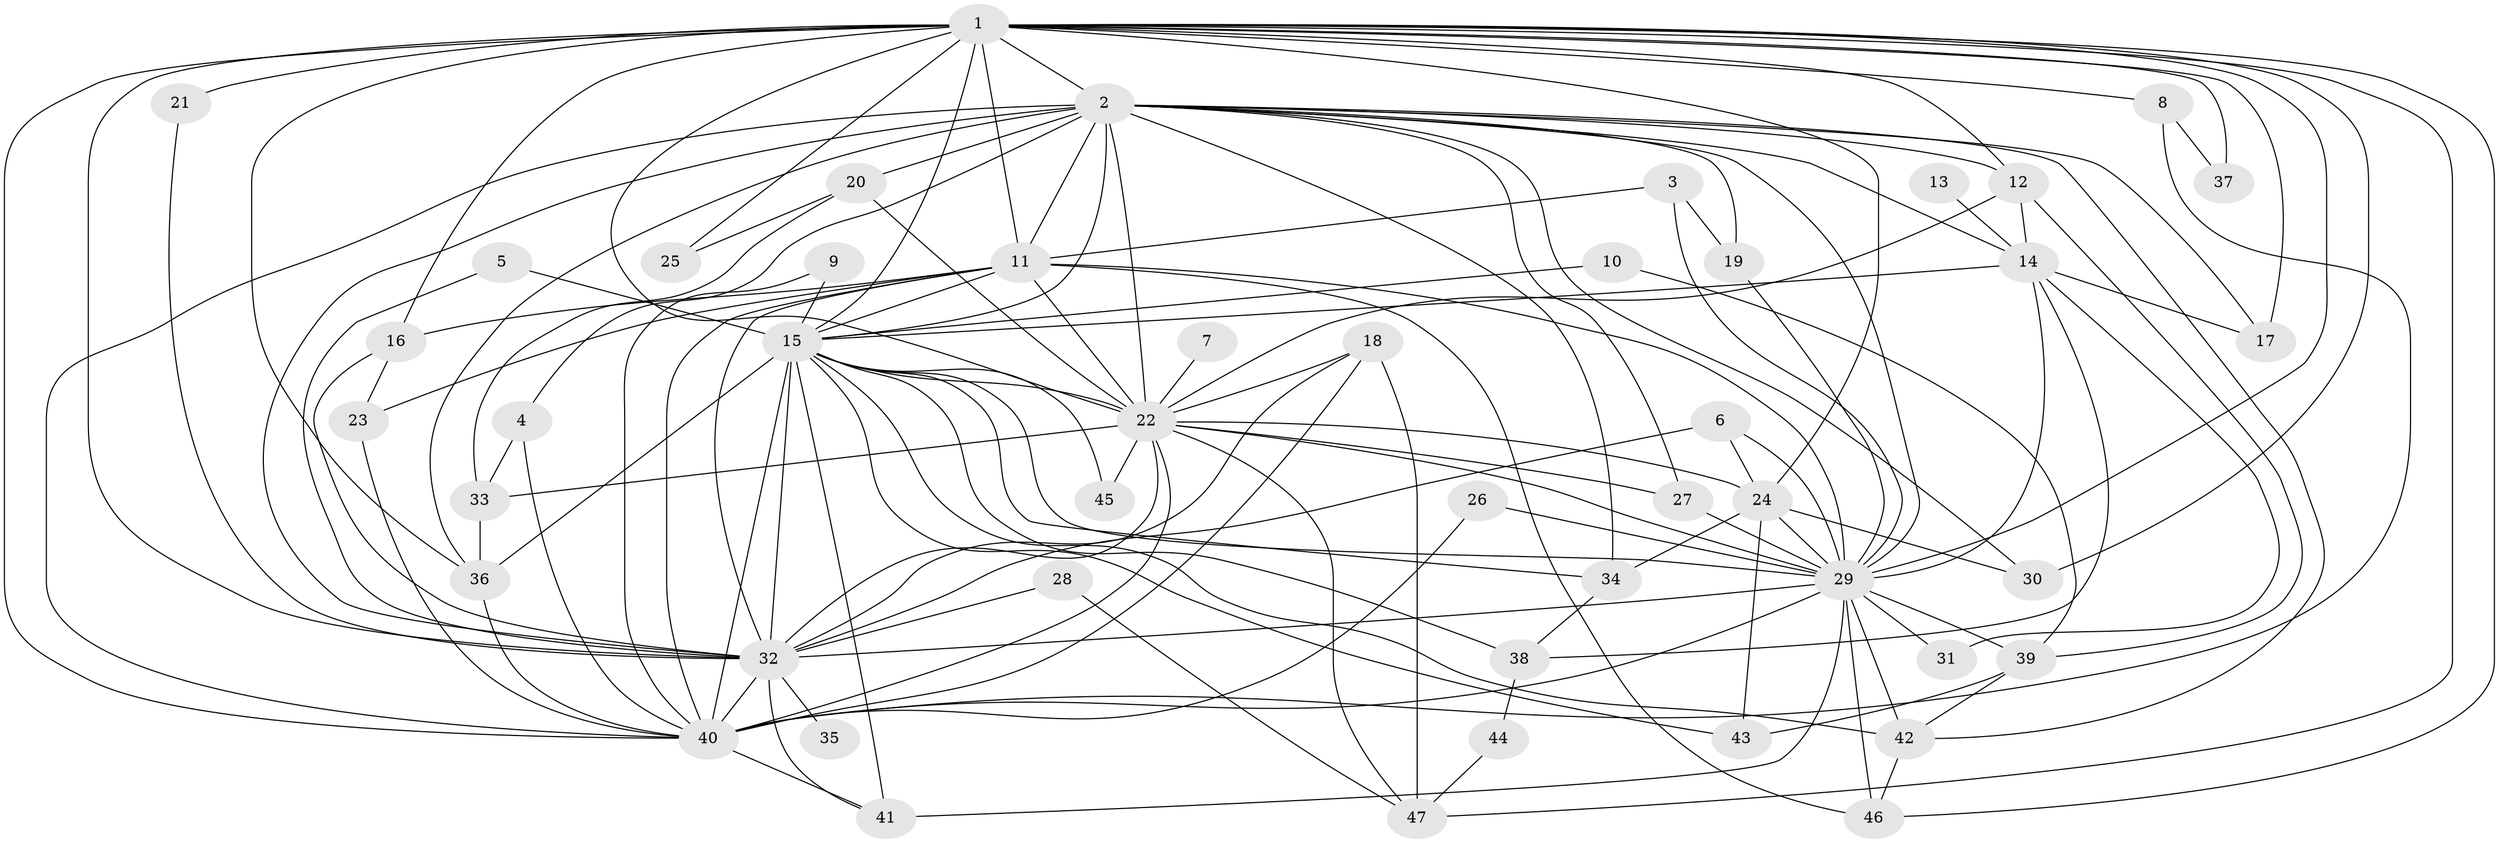 // original degree distribution, {24: 0.010638297872340425, 16: 0.02127659574468085, 19: 0.031914893617021274, 21: 0.010638297872340425, 23: 0.010638297872340425, 12: 0.010638297872340425, 27: 0.010638297872340425, 8: 0.010638297872340425, 3: 0.19148936170212766, 5: 0.07446808510638298, 2: 0.5531914893617021, 4: 0.05319148936170213, 9: 0.010638297872340425}
// Generated by graph-tools (version 1.1) at 2025/01/03/09/25 03:01:36]
// undirected, 47 vertices, 129 edges
graph export_dot {
graph [start="1"]
  node [color=gray90,style=filled];
  1;
  2;
  3;
  4;
  5;
  6;
  7;
  8;
  9;
  10;
  11;
  12;
  13;
  14;
  15;
  16;
  17;
  18;
  19;
  20;
  21;
  22;
  23;
  24;
  25;
  26;
  27;
  28;
  29;
  30;
  31;
  32;
  33;
  34;
  35;
  36;
  37;
  38;
  39;
  40;
  41;
  42;
  43;
  44;
  45;
  46;
  47;
  1 -- 2 [weight=4.0];
  1 -- 8 [weight=1.0];
  1 -- 11 [weight=2.0];
  1 -- 12 [weight=1.0];
  1 -- 15 [weight=2.0];
  1 -- 16 [weight=1.0];
  1 -- 17 [weight=1.0];
  1 -- 21 [weight=1.0];
  1 -- 22 [weight=4.0];
  1 -- 24 [weight=2.0];
  1 -- 25 [weight=2.0];
  1 -- 29 [weight=2.0];
  1 -- 30 [weight=1.0];
  1 -- 32 [weight=2.0];
  1 -- 36 [weight=1.0];
  1 -- 37 [weight=1.0];
  1 -- 40 [weight=2.0];
  1 -- 46 [weight=1.0];
  1 -- 47 [weight=1.0];
  2 -- 4 [weight=1.0];
  2 -- 11 [weight=2.0];
  2 -- 12 [weight=1.0];
  2 -- 14 [weight=1.0];
  2 -- 15 [weight=3.0];
  2 -- 17 [weight=1.0];
  2 -- 19 [weight=1.0];
  2 -- 20 [weight=1.0];
  2 -- 22 [weight=2.0];
  2 -- 27 [weight=1.0];
  2 -- 29 [weight=2.0];
  2 -- 30 [weight=1.0];
  2 -- 32 [weight=3.0];
  2 -- 34 [weight=1.0];
  2 -- 36 [weight=1.0];
  2 -- 40 [weight=2.0];
  2 -- 42 [weight=1.0];
  3 -- 11 [weight=1.0];
  3 -- 19 [weight=1.0];
  3 -- 29 [weight=1.0];
  4 -- 33 [weight=1.0];
  4 -- 40 [weight=1.0];
  5 -- 15 [weight=1.0];
  5 -- 32 [weight=1.0];
  6 -- 24 [weight=1.0];
  6 -- 29 [weight=1.0];
  6 -- 32 [weight=1.0];
  7 -- 22 [weight=1.0];
  8 -- 37 [weight=1.0];
  8 -- 40 [weight=1.0];
  9 -- 15 [weight=1.0];
  9 -- 40 [weight=1.0];
  10 -- 15 [weight=1.0];
  10 -- 39 [weight=1.0];
  11 -- 15 [weight=1.0];
  11 -- 16 [weight=1.0];
  11 -- 22 [weight=2.0];
  11 -- 23 [weight=1.0];
  11 -- 29 [weight=2.0];
  11 -- 32 [weight=2.0];
  11 -- 40 [weight=1.0];
  11 -- 46 [weight=1.0];
  12 -- 14 [weight=1.0];
  12 -- 22 [weight=1.0];
  12 -- 39 [weight=1.0];
  13 -- 14 [weight=1.0];
  14 -- 15 [weight=1.0];
  14 -- 17 [weight=1.0];
  14 -- 29 [weight=1.0];
  14 -- 31 [weight=1.0];
  14 -- 38 [weight=1.0];
  15 -- 22 [weight=1.0];
  15 -- 29 [weight=3.0];
  15 -- 32 [weight=1.0];
  15 -- 34 [weight=1.0];
  15 -- 36 [weight=1.0];
  15 -- 38 [weight=1.0];
  15 -- 40 [weight=3.0];
  15 -- 41 [weight=1.0];
  15 -- 42 [weight=1.0];
  15 -- 43 [weight=1.0];
  15 -- 45 [weight=2.0];
  16 -- 23 [weight=1.0];
  16 -- 32 [weight=2.0];
  18 -- 22 [weight=2.0];
  18 -- 32 [weight=1.0];
  18 -- 40 [weight=1.0];
  18 -- 47 [weight=1.0];
  19 -- 29 [weight=1.0];
  20 -- 22 [weight=1.0];
  20 -- 25 [weight=1.0];
  20 -- 33 [weight=1.0];
  21 -- 32 [weight=1.0];
  22 -- 24 [weight=1.0];
  22 -- 27 [weight=1.0];
  22 -- 29 [weight=1.0];
  22 -- 32 [weight=1.0];
  22 -- 33 [weight=1.0];
  22 -- 40 [weight=1.0];
  22 -- 45 [weight=1.0];
  22 -- 47 [weight=1.0];
  23 -- 40 [weight=1.0];
  24 -- 29 [weight=1.0];
  24 -- 30 [weight=1.0];
  24 -- 34 [weight=1.0];
  24 -- 43 [weight=1.0];
  26 -- 29 [weight=1.0];
  26 -- 40 [weight=1.0];
  27 -- 29 [weight=2.0];
  28 -- 32 [weight=1.0];
  28 -- 47 [weight=1.0];
  29 -- 31 [weight=1.0];
  29 -- 32 [weight=1.0];
  29 -- 39 [weight=1.0];
  29 -- 40 [weight=1.0];
  29 -- 41 [weight=1.0];
  29 -- 42 [weight=1.0];
  29 -- 46 [weight=1.0];
  32 -- 35 [weight=1.0];
  32 -- 40 [weight=1.0];
  32 -- 41 [weight=1.0];
  33 -- 36 [weight=1.0];
  34 -- 38 [weight=1.0];
  36 -- 40 [weight=1.0];
  38 -- 44 [weight=1.0];
  39 -- 42 [weight=1.0];
  39 -- 43 [weight=1.0];
  40 -- 41 [weight=1.0];
  42 -- 46 [weight=1.0];
  44 -- 47 [weight=1.0];
}
